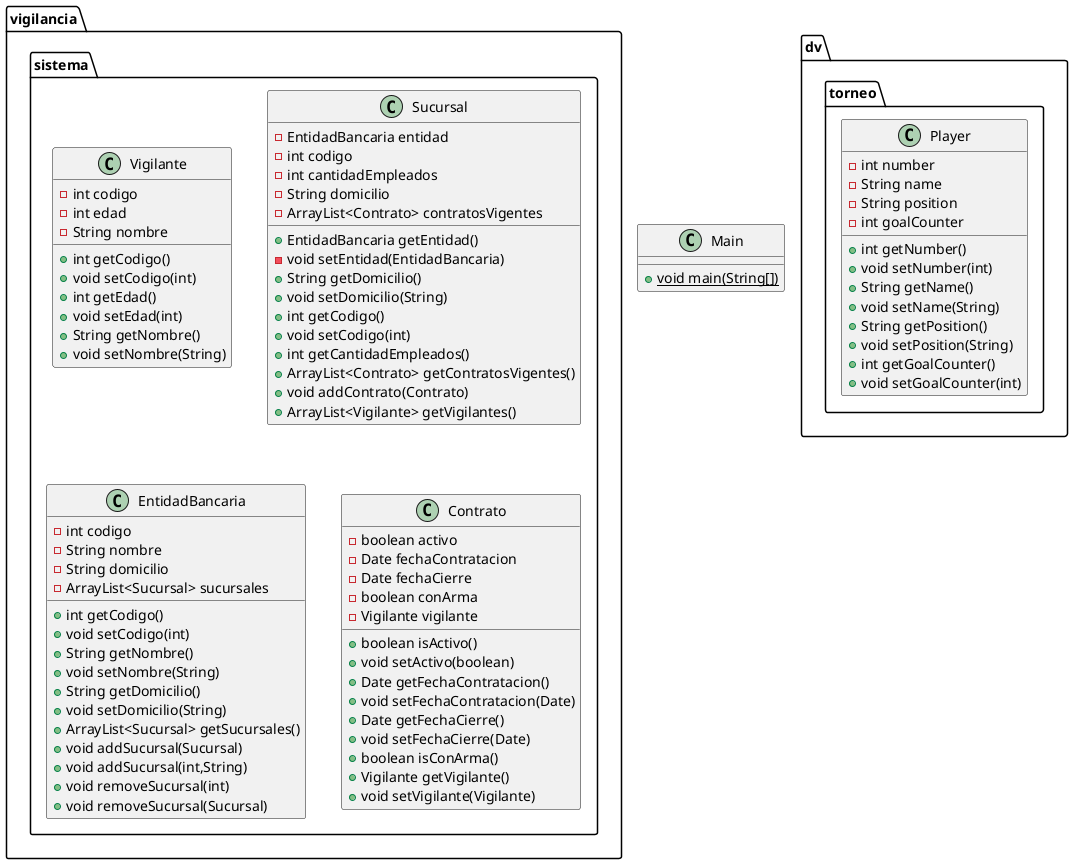 @startuml
class vigilancia.sistema.Vigilante {
- int codigo
- int edad
- String nombre
+ int getCodigo()
+ void setCodigo(int)
+ int getEdad()
+ void setEdad(int)
+ String getNombre()
+ void setNombre(String)
}


class vigilancia.sistema.Sucursal {
- EntidadBancaria entidad
- int codigo
- int cantidadEmpleados
- String domicilio
- ArrayList<Contrato> contratosVigentes
+ EntidadBancaria getEntidad()
- void setEntidad(EntidadBancaria)
+ String getDomicilio()
+ void setDomicilio(String)
+ int getCodigo()
+ void setCodigo(int)
+ int getCantidadEmpleados()
+ ArrayList<Contrato> getContratosVigentes()
+ void addContrato(Contrato)
+ ArrayList<Vigilante> getVigilantes()
}


class dv.torneo.Player {
- int number
- String name
- String position
- int goalCounter
+ int getNumber()
+ void setNumber(int)
+ String getName()
+ void setName(String)
+ String getPosition()
+ void setPosition(String)
+ int getGoalCounter()
+ void setGoalCounter(int)
}


class vigilancia.sistema.EntidadBancaria {
- int codigo
- String nombre
- String domicilio
- ArrayList<Sucursal> sucursales
+ int getCodigo()
+ void setCodigo(int)
+ String getNombre()
+ void setNombre(String)
+ String getDomicilio()
+ void setDomicilio(String)
+ ArrayList<Sucursal> getSucursales()
+ void addSucursal(Sucursal)
+ void addSucursal(int,String)
+ void removeSucursal(int)
+ void removeSucursal(Sucursal)
}


class Main {
+ {static} void main(String[])
}

class vigilancia.sistema.Contrato {
- boolean activo
- Date fechaContratacion
- Date fechaCierre
- boolean conArma
- Vigilante vigilante
+ boolean isActivo()
+ void setActivo(boolean)
+ Date getFechaContratacion()
+ void setFechaContratacion(Date)
+ Date getFechaCierre()
+ void setFechaCierre(Date)
+ boolean isConArma()
+ Vigilante getVigilante()
+ void setVigilante(Vigilante)
}


@enduml